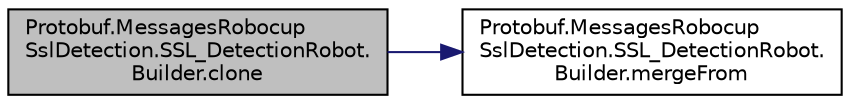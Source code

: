 digraph "Protobuf.MessagesRobocupSslDetection.SSL_DetectionRobot.Builder.clone"
{
 // INTERACTIVE_SVG=YES
  edge [fontname="Helvetica",fontsize="10",labelfontname="Helvetica",labelfontsize="10"];
  node [fontname="Helvetica",fontsize="10",shape=record];
  rankdir="LR";
  Node1 [label="Protobuf.MessagesRobocup\lSslDetection.SSL_DetectionRobot.\lBuilder.clone",height=0.2,width=0.4,color="black", fillcolor="grey75", style="filled", fontcolor="black"];
  Node1 -> Node2 [color="midnightblue",fontsize="10",style="solid",fontname="Helvetica"];
  Node2 [label="Protobuf.MessagesRobocup\lSslDetection.SSL_DetectionRobot.\lBuilder.mergeFrom",height=0.2,width=0.4,color="black", fillcolor="white", style="filled",URL="$d5/dd9/class_protobuf_1_1_messages_robocup_ssl_detection_1_1_s_s_l___detection_robot_1_1_builder.html#af7a351b47d44fb6d5e393bebc089fe50"];
}
